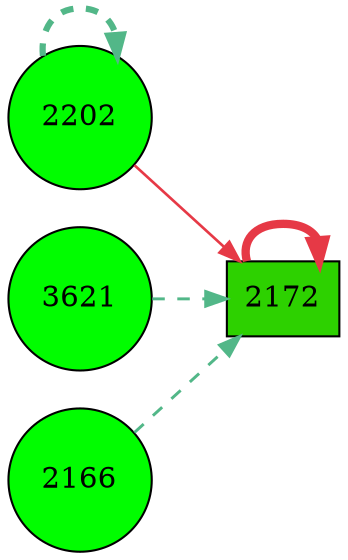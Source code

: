 digraph G{
rankdir=LR;
2202 [style=filled, shape=circle, fillcolor="#01fd00", label="2202"];
2172 [style=filled, shape=box, fillcolor="#2dd100", label="2172"];
3621 [style=filled, shape=circle, fillcolor="#01fd00", label="3621"];
2166 [style=filled, shape=circle, fillcolor="#01fd00", label="2166"];
2172 -> 2172 [color="#e63946",penwidth=4.00];
2202 -> 2172 [color="#e63946",penwidth=1.28];
2202 -> 2202 [color="#52b788",style=dashed,penwidth=3.00];
3621 -> 2172 [color="#52b788",style=dashed,penwidth=1.42];
2166 -> 2172 [color="#52b788",style=dashed,penwidth=1.42];
}